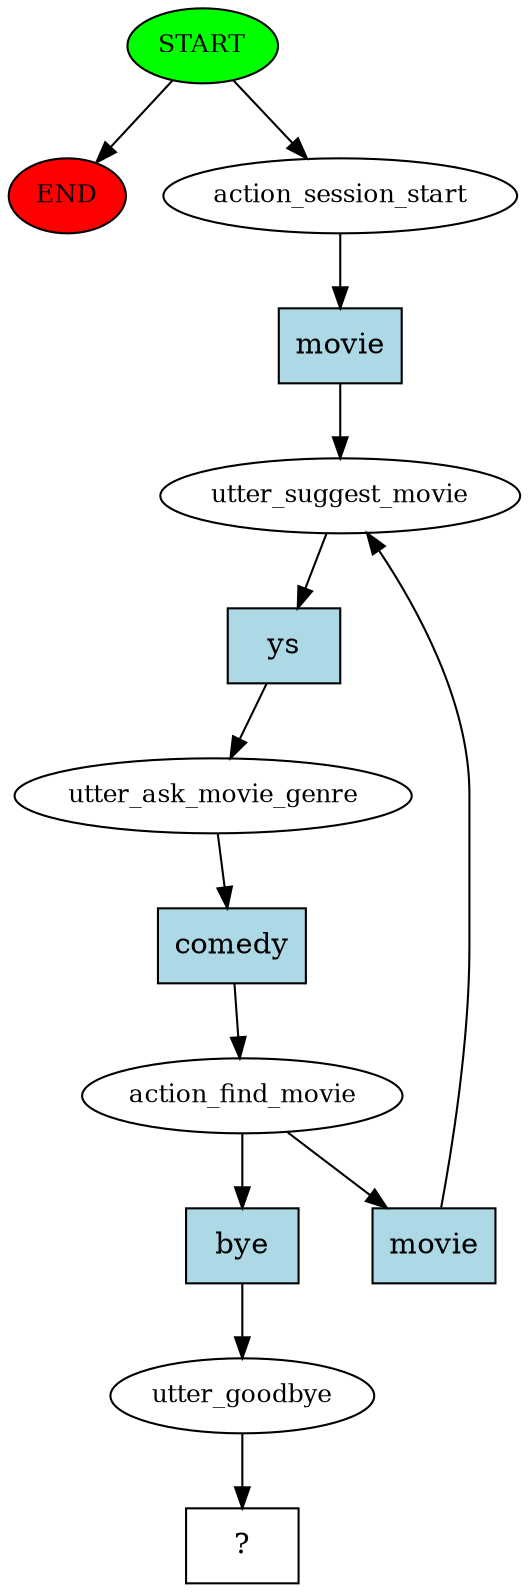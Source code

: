 digraph  {
0 [class="start active", fillcolor=green, fontsize=12, label=START, style=filled];
"-1" [class=end, fillcolor=red, fontsize=12, label=END, style=filled];
1 [class=active, fontsize=12, label=action_session_start];
2 [class=active, fontsize=12, label=utter_suggest_movie];
3 [class=active, fontsize=12, label=utter_ask_movie_genre];
4 [class=active, fontsize=12, label=action_find_movie];
17 [class=active, fontsize=12, label=utter_goodbye];
18 [class="intent dashed active", label="  ?  ", shape=rect];
19 [class="intent active", fillcolor=lightblue, label=movie, shape=rect, style=filled];
20 [class="intent active", fillcolor=lightblue, label=ys, shape=rect, style=filled];
21 [class="intent active", fillcolor=lightblue, label=comedy, shape=rect, style=filled];
22 [class="intent active", fillcolor=lightblue, label=movie, shape=rect, style=filled];
23 [class="intent active", fillcolor=lightblue, label=bye, shape=rect, style=filled];
0 -> "-1"  [class="", key=NONE, label=""];
0 -> 1  [class=active, key=NONE, label=""];
1 -> 19  [class=active, key=0];
2 -> 20  [class=active, key=0];
3 -> 21  [class=active, key=0];
4 -> 22  [class=active, key=0];
4 -> 23  [class=active, key=0];
17 -> 18  [class=active, key=NONE, label=""];
19 -> 2  [class=active, key=0];
20 -> 3  [class=active, key=0];
21 -> 4  [class=active, key=0];
22 -> 2  [class=active, key=0];
23 -> 17  [class=active, key=0];
}

